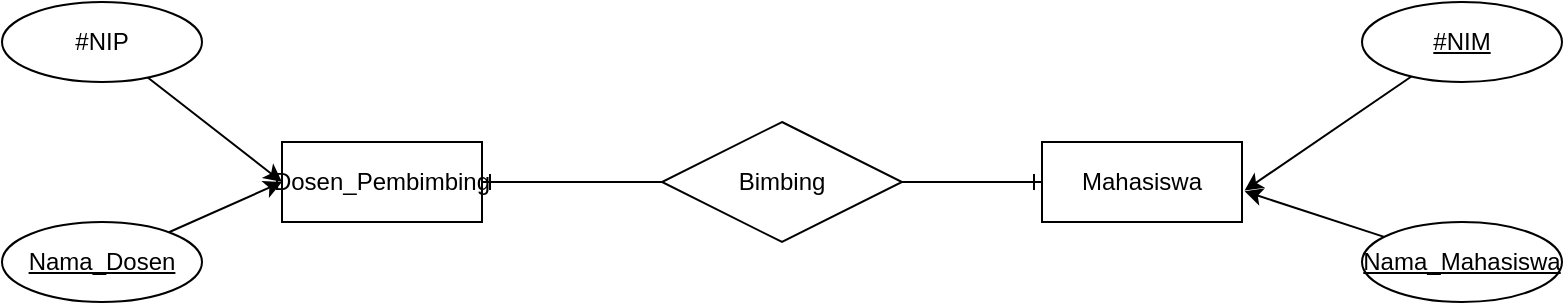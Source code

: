 <mxfile version="26.0.11">
  <diagram name="Page-1" id="IqpIlH4XJoRRb5ydu_e1">
    <mxGraphModel dx="417" dy="418" grid="1" gridSize="10" guides="1" tooltips="1" connect="1" arrows="1" fold="1" page="1" pageScale="1" pageWidth="850" pageHeight="1100" math="0" shadow="0">
      <root>
        <mxCell id="0" />
        <mxCell id="1" parent="0" />
        <mxCell id="OR8Wbr9eehkpmYyGwjXs-1" value="Dosen_Pembimbing" style="whiteSpace=wrap;html=1;align=center;" vertex="1" parent="1">
          <mxGeometry x="390" y="150" width="100" height="40" as="geometry" />
        </mxCell>
        <mxCell id="OR8Wbr9eehkpmYyGwjXs-2" value="Mahasiswa" style="whiteSpace=wrap;html=1;align=center;" vertex="1" parent="1">
          <mxGeometry x="770" y="150" width="100" height="40" as="geometry" />
        </mxCell>
        <mxCell id="OR8Wbr9eehkpmYyGwjXs-14" style="rounded=0;orthogonalLoop=1;jettySize=auto;html=1;entryX=0;entryY=0.5;entryDx=0;entryDy=0;" edge="1" parent="1" source="OR8Wbr9eehkpmYyGwjXs-3" target="OR8Wbr9eehkpmYyGwjXs-1">
          <mxGeometry relative="1" as="geometry" />
        </mxCell>
        <mxCell id="OR8Wbr9eehkpmYyGwjXs-3" value="#NIP" style="ellipse;whiteSpace=wrap;html=1;align=center;" vertex="1" parent="1">
          <mxGeometry x="250" y="80" width="100" height="40" as="geometry" />
        </mxCell>
        <mxCell id="OR8Wbr9eehkpmYyGwjXs-13" style="rounded=0;orthogonalLoop=1;jettySize=auto;html=1;entryX=0;entryY=0.5;entryDx=0;entryDy=0;" edge="1" parent="1" source="OR8Wbr9eehkpmYyGwjXs-4" target="OR8Wbr9eehkpmYyGwjXs-1">
          <mxGeometry relative="1" as="geometry" />
        </mxCell>
        <mxCell id="OR8Wbr9eehkpmYyGwjXs-4" value="Nama_Dosen" style="ellipse;whiteSpace=wrap;html=1;align=center;fontStyle=4;" vertex="1" parent="1">
          <mxGeometry x="250" y="190" width="100" height="40" as="geometry" />
        </mxCell>
        <mxCell id="OR8Wbr9eehkpmYyGwjXs-15" style="rounded=0;orthogonalLoop=1;jettySize=auto;html=1;entryX=1.013;entryY=0.607;entryDx=0;entryDy=0;entryPerimeter=0;" edge="1" parent="1" source="OR8Wbr9eehkpmYyGwjXs-5" target="OR8Wbr9eehkpmYyGwjXs-2">
          <mxGeometry relative="1" as="geometry">
            <mxPoint x="860" y="180" as="targetPoint" />
          </mxGeometry>
        </mxCell>
        <mxCell id="OR8Wbr9eehkpmYyGwjXs-5" value="#NIM" style="ellipse;whiteSpace=wrap;html=1;align=center;fontStyle=4;" vertex="1" parent="1">
          <mxGeometry x="930" y="80" width="100" height="40" as="geometry" />
        </mxCell>
        <mxCell id="OR8Wbr9eehkpmYyGwjXs-16" style="rounded=0;orthogonalLoop=1;jettySize=auto;html=1;entryX=1.013;entryY=0.617;entryDx=0;entryDy=0;entryPerimeter=0;" edge="1" parent="1" source="OR8Wbr9eehkpmYyGwjXs-6" target="OR8Wbr9eehkpmYyGwjXs-2">
          <mxGeometry relative="1" as="geometry">
            <mxPoint x="860" y="180" as="targetPoint" />
          </mxGeometry>
        </mxCell>
        <mxCell id="OR8Wbr9eehkpmYyGwjXs-6" value="Nama_Mahasiswa" style="ellipse;whiteSpace=wrap;html=1;align=center;fontStyle=4;" vertex="1" parent="1">
          <mxGeometry x="930" y="190" width="100" height="40" as="geometry" />
        </mxCell>
        <mxCell id="OR8Wbr9eehkpmYyGwjXs-18" value="Bimbing" style="shape=rhombus;perimeter=rhombusPerimeter;whiteSpace=wrap;html=1;align=center;" vertex="1" parent="1">
          <mxGeometry x="580" y="140" width="120" height="60" as="geometry" />
        </mxCell>
        <mxCell id="OR8Wbr9eehkpmYyGwjXs-20" value="" style="edgeStyle=entityRelationEdgeStyle;fontSize=12;html=1;endArrow=ERone;endFill=1;rounded=0;entryX=1;entryY=0.5;entryDx=0;entryDy=0;" edge="1" parent="1" source="OR8Wbr9eehkpmYyGwjXs-18" target="OR8Wbr9eehkpmYyGwjXs-1">
          <mxGeometry width="100" height="100" relative="1" as="geometry">
            <mxPoint x="530" y="260" as="sourcePoint" />
            <mxPoint x="630" y="160" as="targetPoint" />
          </mxGeometry>
        </mxCell>
        <mxCell id="OR8Wbr9eehkpmYyGwjXs-21" value="" style="edgeStyle=entityRelationEdgeStyle;fontSize=12;html=1;endArrow=ERone;endFill=1;rounded=0;exitX=1;exitY=0.5;exitDx=0;exitDy=0;entryX=0;entryY=0.5;entryDx=0;entryDy=0;" edge="1" parent="1" source="OR8Wbr9eehkpmYyGwjXs-18" target="OR8Wbr9eehkpmYyGwjXs-2">
          <mxGeometry width="100" height="100" relative="1" as="geometry">
            <mxPoint x="580" y="240" as="sourcePoint" />
            <mxPoint x="680" y="140" as="targetPoint" />
          </mxGeometry>
        </mxCell>
      </root>
    </mxGraphModel>
  </diagram>
</mxfile>
